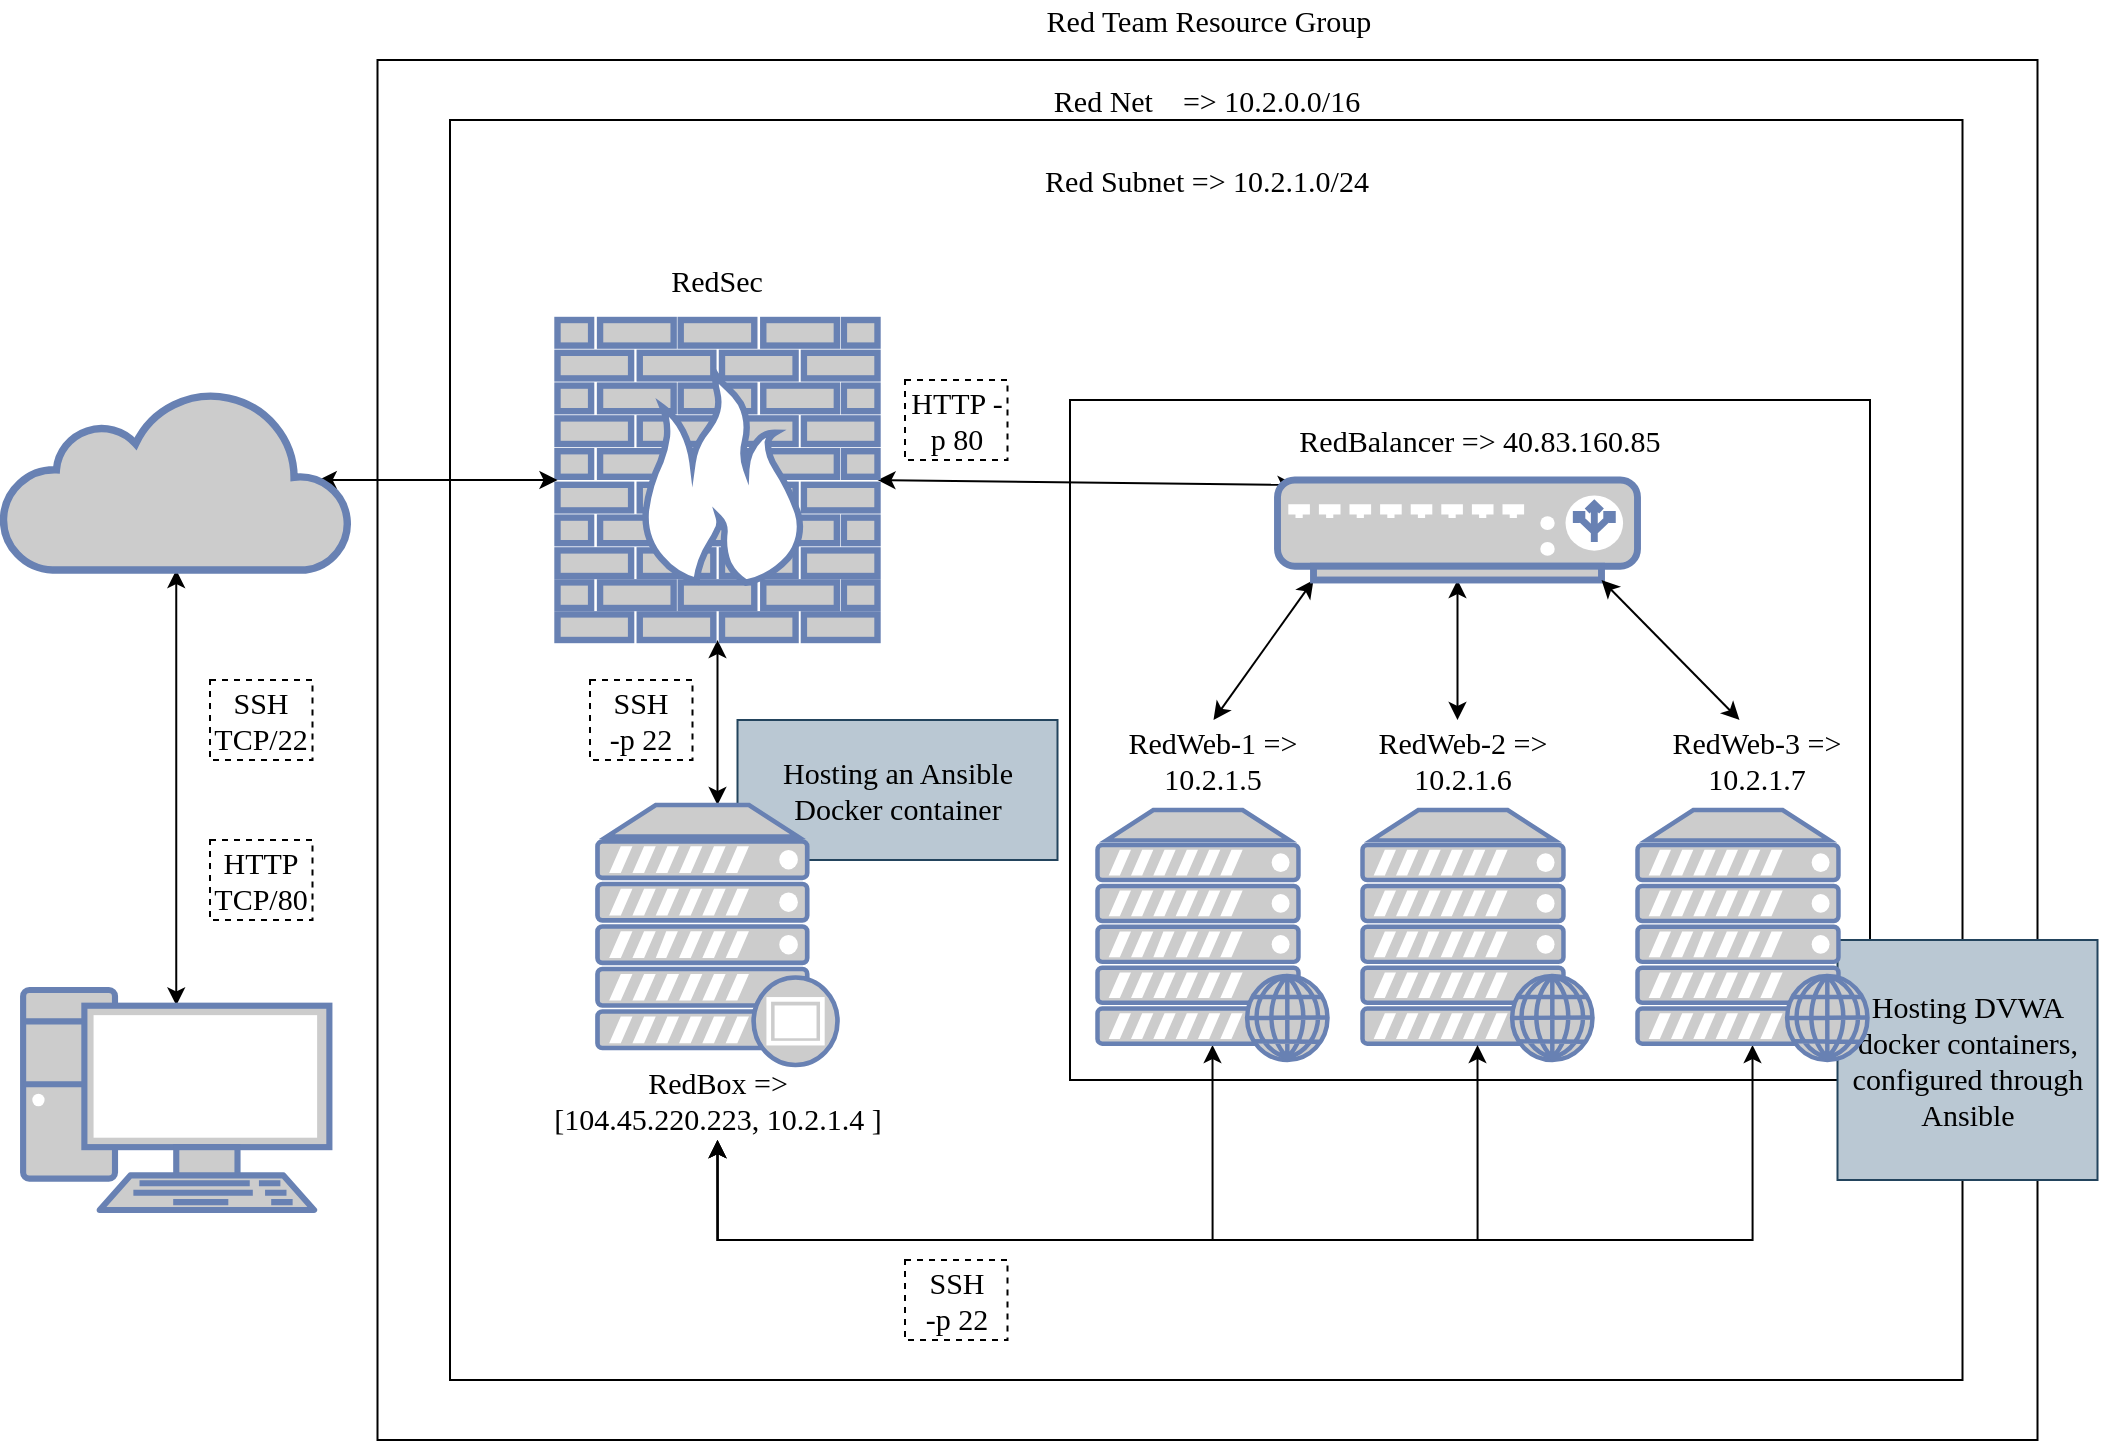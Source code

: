 <mxfile version="14.3.2" type="device"><diagram name="Page-1" id="822b0af5-4adb-64df-f703-e8dfc1f81529"><mxGraphModel dx="720" dy="706" grid="1" gridSize="10" guides="1" tooltips="1" connect="1" arrows="1" fold="1" page="1" pageScale="1" pageWidth="1100" pageHeight="850" background="#ffffff" math="0" shadow="0"><root><mxCell id="0"/><mxCell id="1" parent="0"/><mxCell id="WpkwkyCzeRa4HtrUkuCP-1" value="" style="rounded=0;whiteSpace=wrap;html=1;fillColor=none;" parent="1" vertex="1"><mxGeometry x="203.75" y="90" width="830" height="690" as="geometry"/></mxCell><mxCell id="GQecZ_sLpfjgG5mh4htg-2" value="" style="rounded=0;whiteSpace=wrap;html=1;fillColor=none;" parent="1" vertex="1"><mxGeometry x="240" y="120" width="756.25" height="630" as="geometry"/></mxCell><mxCell id="GQecZ_sLpfjgG5mh4htg-41" value="" style="rounded=0;whiteSpace=wrap;html=1;fontFamily=Fira Code Retina;fontSource=https%3A%2F%2Ffonts.googleapis.com%2Fcss%3Ffamily%3DFira%2BCode%2BRetina;fontSize=15;fillColor=none;" parent="1" vertex="1"><mxGeometry x="550" y="260" width="400" height="340" as="geometry"/></mxCell><mxCell id="GQecZ_sLpfjgG5mh4htg-39" value="&lt;font face=&quot;Fira Code Retina&quot;&gt;&lt;span style=&quot;font-size: 15px&quot;&gt;Hosting DVWA docker containers, configured through Ansible&lt;/span&gt;&lt;/font&gt;" style="text;html=1;align=center;verticalAlign=middle;whiteSpace=wrap;rounded=0;fillColor=#bac8d3;strokeColor=#23445d;" parent="1" vertex="1"><mxGeometry x="933.75" y="530" width="130" height="120" as="geometry"/></mxCell><mxCell id="GQecZ_sLpfjgG5mh4htg-38" value="&lt;font face=&quot;Fira Code Retina&quot;&gt;&lt;span style=&quot;font-size: 15px&quot;&gt;Hosting an Ansible Docker container&lt;/span&gt;&lt;/font&gt;" style="text;html=1;align=center;verticalAlign=middle;whiteSpace=wrap;rounded=0;fillColor=#bac8d3;strokeColor=#23445d;" parent="1" vertex="1"><mxGeometry x="383.75" y="420" width="160" height="70" as="geometry"/></mxCell><mxCell id="GQecZ_sLpfjgG5mh4htg-3" value="&lt;div style=&quot;text-align: justify; font-size: 15px;&quot;&gt;&lt;span style=&quot;font-size: 15px;&quot;&gt;Red Team Resource Group&lt;/span&gt;&lt;/div&gt;" style="text;html=1;strokeColor=none;fillColor=none;align=center;verticalAlign=middle;whiteSpace=wrap;rounded=0;fontSize=15;fontFamily=Fira Code Retina;fontSource=https%3A%2F%2Ffonts.googleapis.com%2Fcss%3Ffamily%3DFira%2BCode%2BRetina;" parent="1" vertex="1"><mxGeometry x="467.5" y="60" width="302.5" height="20" as="geometry"/></mxCell><mxCell id="GQecZ_sLpfjgG5mh4htg-4" value="&lt;font data-font-src=&quot;https://fonts.googleapis.com/css?family=Fira+Code+Retina&quot; style=&quot;font-size: 15px;&quot;&gt;Red Net&amp;nbsp; &amp;nbsp; =&amp;gt; 10.2.0.0/16&lt;/font&gt;" style="text;html=1;strokeColor=none;fillColor=none;align=center;verticalAlign=middle;whiteSpace=wrap;rounded=0;fontSize=15;fontFamily=Fira Code Retina;fontSource=https%3A%2F%2Ffonts.googleapis.com%2Fcss%3Ffamily%3DFira%2BCode%2BRetina;" parent="1" vertex="1"><mxGeometry x="486.25" y="100" width="265" height="20" as="geometry"/></mxCell><mxCell id="GQecZ_sLpfjgG5mh4htg-6" value="&lt;font data-font-src=&quot;https://fonts.googleapis.com/css?family=Fira+Code+Retina&quot; style=&quot;font-size: 15px;&quot;&gt;Red Subnet =&amp;gt; 10.2.1.0/24&lt;/font&gt;" style="text;html=1;strokeColor=none;fillColor=none;align=center;verticalAlign=middle;whiteSpace=wrap;rounded=0;fontSize=15;fontFamily=Fira Code Retina;fontSource=https%3A%2F%2Ffonts.googleapis.com%2Fcss%3Ffamily%3DFira%2BCode%2BRetina;" parent="1" vertex="1"><mxGeometry x="491.25" y="140" width="255" height="20" as="geometry"/></mxCell><mxCell id="GQecZ_sLpfjgG5mh4htg-25" style="edgeStyle=none;rounded=0;orthogonalLoop=1;jettySize=auto;html=1;exitX=1;exitY=0.5;exitDx=0;exitDy=0;exitPerimeter=0;entryX=0.05;entryY=0.05;entryDx=0;entryDy=0;entryPerimeter=0;startArrow=classic;startFill=1;endArrow=classic;endFill=1;" parent="1" source="GQecZ_sLpfjgG5mh4htg-7" target="GQecZ_sLpfjgG5mh4htg-8" edge="1"><mxGeometry relative="1" as="geometry"/></mxCell><mxCell id="GQecZ_sLpfjgG5mh4htg-30" style="edgeStyle=none;rounded=0;orthogonalLoop=1;jettySize=auto;html=1;exitX=0.5;exitY=1;exitDx=0;exitDy=0;exitPerimeter=0;startArrow=classic;startFill=1;endArrow=classic;endFill=1;" parent="1" source="GQecZ_sLpfjgG5mh4htg-7" target="GQecZ_sLpfjgG5mh4htg-29" edge="1"><mxGeometry relative="1" as="geometry"/></mxCell><mxCell id="GQecZ_sLpfjgG5mh4htg-7" value="" style="fontColor=#0066CC;verticalAlign=top;verticalLabelPosition=bottom;labelPosition=center;align=center;html=1;outlineConnect=0;fillColor=#CCCCCC;strokeColor=#6881B3;gradientColor=none;gradientDirection=north;strokeWidth=2;shape=mxgraph.networks.firewall;" parent="1" vertex="1"><mxGeometry x="293.75" y="220" width="160" height="160" as="geometry"/></mxCell><mxCell id="GQecZ_sLpfjgG5mh4htg-22" style="rounded=0;orthogonalLoop=1;jettySize=auto;html=1;exitX=0.5;exitY=1;exitDx=0;exitDy=0;exitPerimeter=0;verticalAlign=bottom;endArrow=classic;endFill=1;startArrow=classic;startFill=1;" parent="1" source="GQecZ_sLpfjgG5mh4htg-8" edge="1"><mxGeometry relative="1" as="geometry"><mxPoint x="743.75" y="420" as="targetPoint"/></mxGeometry></mxCell><mxCell id="GQecZ_sLpfjgG5mh4htg-23" style="rounded=0;orthogonalLoop=1;jettySize=auto;html=1;exitX=0.1;exitY=1;exitDx=0;exitDy=0;exitPerimeter=0;verticalAlign=bottom;endArrow=classic;endFill=1;startArrow=classic;startFill=1;" parent="1" source="GQecZ_sLpfjgG5mh4htg-8" edge="1"><mxGeometry relative="1" as="geometry"><mxPoint x="621.75" y="420" as="targetPoint"/></mxGeometry></mxCell><mxCell id="GQecZ_sLpfjgG5mh4htg-8" value="" style="fontColor=#0066CC;verticalAlign=top;verticalLabelPosition=bottom;labelPosition=center;align=center;html=1;outlineConnect=0;fillColor=#CCCCCC;strokeColor=#6881B3;gradientColor=none;gradientDirection=north;strokeWidth=2;shape=mxgraph.networks.load_balancer;" parent="1" vertex="1"><mxGeometry x="653.75" y="300" width="180" height="50" as="geometry"/></mxCell><mxCell id="GQecZ_sLpfjgG5mh4htg-15" value="" style="fontColor=#0066CC;verticalAlign=top;verticalLabelPosition=bottom;labelPosition=center;align=center;html=1;outlineConnect=0;fillColor=#CCCCCC;strokeColor=#6881B3;gradientColor=none;gradientDirection=north;strokeWidth=2;shape=mxgraph.networks.web_server;" parent="1" vertex="1"><mxGeometry x="696.25" y="465" width="115" height="125" as="geometry"/></mxCell><mxCell id="GQecZ_sLpfjgG5mh4htg-34" style="edgeStyle=orthogonalEdgeStyle;rounded=0;orthogonalLoop=1;jettySize=auto;html=1;exitX=0.5;exitY=0.94;exitDx=0;exitDy=0;exitPerimeter=0;startArrow=classic;startFill=1;endArrow=classic;endFill=1;" parent="1" source="GQecZ_sLpfjgG5mh4htg-16" edge="1"><mxGeometry relative="1" as="geometry"><mxPoint x="373.75" y="630" as="targetPoint"/><Array as="points"><mxPoint x="890.75" y="680"/><mxPoint x="373.75" y="680"/></Array></mxGeometry></mxCell><mxCell id="GQecZ_sLpfjgG5mh4htg-16" value="" style="fontColor=#0066CC;verticalAlign=top;verticalLabelPosition=bottom;labelPosition=center;align=center;html=1;outlineConnect=0;fillColor=#CCCCCC;strokeColor=#6881B3;gradientColor=none;gradientDirection=north;strokeWidth=2;shape=mxgraph.networks.web_server;" parent="1" vertex="1"><mxGeometry x="833.75" y="465" width="115" height="125" as="geometry"/></mxCell><mxCell id="GQecZ_sLpfjgG5mh4htg-35" style="edgeStyle=orthogonalEdgeStyle;rounded=0;orthogonalLoop=1;jettySize=auto;html=1;exitX=0.5;exitY=0.94;exitDx=0;exitDy=0;exitPerimeter=0;startArrow=classic;startFill=1;endArrow=classic;endFill=1;" parent="1" source="GQecZ_sLpfjgG5mh4htg-17" edge="1"><mxGeometry relative="1" as="geometry"><mxPoint x="373.75" y="630" as="targetPoint"/><Array as="points"><mxPoint x="620.75" y="680"/><mxPoint x="373.75" y="680"/></Array></mxGeometry></mxCell><mxCell id="GQecZ_sLpfjgG5mh4htg-17" value="" style="fontColor=#0066CC;verticalAlign=top;verticalLabelPosition=bottom;labelPosition=center;align=center;html=1;outlineConnect=0;fillColor=#CCCCCC;strokeColor=#6881B3;gradientColor=none;gradientDirection=north;strokeWidth=2;shape=mxgraph.networks.web_server;" parent="1" vertex="1"><mxGeometry x="563.75" y="465" width="115" height="125" as="geometry"/></mxCell><mxCell id="GQecZ_sLpfjgG5mh4htg-19" value="&lt;font face=&quot;Fira Code Retina&quot; data-font-src=&quot;https://fonts.googleapis.com/css?family=Fira+Code+Retina&quot; style=&quot;font-size: 15px&quot;&gt;RedWeb-1 =&amp;gt;&lt;br&gt;10.2.1.5&lt;br&gt;&lt;/font&gt;" style="text;html=1;strokeColor=none;fillColor=none;align=center;verticalAlign=middle;whiteSpace=wrap;rounded=0;" parent="1" vertex="1"><mxGeometry x="493.75" y="430" width="255" height="20" as="geometry"/></mxCell><mxCell id="GQecZ_sLpfjgG5mh4htg-20" value="&lt;font face=&quot;Fira Code Retina&quot; data-font-src=&quot;https://fonts.googleapis.com/css?family=Fira+Code+Retina&quot; style=&quot;font-size: 15px&quot;&gt;RedWeb-2 =&amp;gt;&lt;br&gt;10.2.1.6&lt;br&gt;&lt;/font&gt;" style="text;html=1;strokeColor=none;fillColor=none;align=center;verticalAlign=middle;whiteSpace=wrap;rounded=0;" parent="1" vertex="1"><mxGeometry x="618.75" y="430" width="255" height="20" as="geometry"/></mxCell><mxCell id="GQecZ_sLpfjgG5mh4htg-21" value="&lt;font face=&quot;Fira Code Retina&quot; data-font-src=&quot;https://fonts.googleapis.com/css?family=Fira+Code+Retina&quot; style=&quot;font-size: 15px&quot;&gt;RedWeb-3 =&amp;gt;&lt;br&gt;10.2.1.7&lt;br&gt;&lt;/font&gt;" style="text;html=1;strokeColor=none;fillColor=none;align=center;verticalAlign=middle;whiteSpace=wrap;rounded=0;" parent="1" vertex="1"><mxGeometry x="766.25" y="430" width="255" height="20" as="geometry"/></mxCell><mxCell id="GQecZ_sLpfjgG5mh4htg-26" value="&lt;font face=&quot;Fira Code Retina&quot; data-font-src=&quot;https://fonts.googleapis.com/css?family=Fira+Code+Retina&quot; style=&quot;font-size: 15px&quot;&gt;RedSec&lt;/font&gt;" style="text;html=1;strokeColor=none;fillColor=none;align=center;verticalAlign=middle;whiteSpace=wrap;rounded=0;" parent="1" vertex="1"><mxGeometry x="246.25" y="190" width="255" height="20" as="geometry"/></mxCell><mxCell id="GQecZ_sLpfjgG5mh4htg-27" value="&lt;font face=&quot;Fira Code Retina&quot; data-font-src=&quot;https://fonts.googleapis.com/css?family=Fira+Code+Retina&quot;&gt;&lt;font style=&quot;font-size: 15px&quot;&gt;RedBalancer =&amp;gt; 40.83.160.85&lt;/font&gt;&lt;br&gt;&lt;/font&gt;" style="text;html=1;strokeColor=none;fillColor=none;align=center;verticalAlign=middle;whiteSpace=wrap;rounded=0;" parent="1" vertex="1"><mxGeometry x="616.25" y="270" width="277.5" height="20" as="geometry"/></mxCell><mxCell id="GQecZ_sLpfjgG5mh4htg-32" style="edgeStyle=orthogonalEdgeStyle;rounded=0;orthogonalLoop=1;jettySize=auto;html=1;entryX=0.5;entryY=0.94;entryDx=0;entryDy=0;entryPerimeter=0;startArrow=classic;startFill=1;endArrow=classic;endFill=1;" parent="1" target="GQecZ_sLpfjgG5mh4htg-15" edge="1"><mxGeometry relative="1" as="geometry"><mxPoint x="373.75" y="630" as="sourcePoint"/><Array as="points"><mxPoint x="373.75" y="680"/><mxPoint x="753.75" y="680"/></Array></mxGeometry></mxCell><mxCell id="GQecZ_sLpfjgG5mh4htg-29" value="" style="fontColor=#0066CC;verticalAlign=top;verticalLabelPosition=bottom;labelPosition=center;align=center;html=1;outlineConnect=0;fillColor=#CCCCCC;strokeColor=#6881B3;gradientColor=none;gradientDirection=north;strokeWidth=2;shape=mxgraph.networks.proxy_server;" parent="1" vertex="1"><mxGeometry x="313.75" y="462.5" width="120" height="130" as="geometry"/></mxCell><mxCell id="GQecZ_sLpfjgG5mh4htg-36" value="&lt;font face=&quot;Fira Code Retina&quot; data-font-src=&quot;https://fonts.googleapis.com/css?family=Fira+Code+Retina&quot; style=&quot;font-size: 15px&quot;&gt;RedBox =&amp;gt; &lt;br&gt;[104.45.220.223, 10.2.1.4 ]&lt;/font&gt;" style="text;html=1;strokeColor=none;fillColor=none;align=center;verticalAlign=middle;whiteSpace=wrap;rounded=0;" parent="1" vertex="1"><mxGeometry x="190" y="600" width="367.5" height="20" as="geometry"/></mxCell><mxCell id="GQecZ_sLpfjgG5mh4htg-37" style="rounded=0;orthogonalLoop=1;jettySize=auto;html=1;exitX=0.9;exitY=1;exitDx=0;exitDy=0;exitPerimeter=0;verticalAlign=bottom;endArrow=classic;endFill=1;startArrow=classic;startFill=1;" parent="1" source="GQecZ_sLpfjgG5mh4htg-8" edge="1"><mxGeometry relative="1" as="geometry"><mxPoint x="884.75" y="420" as="targetPoint"/></mxGeometry></mxCell><mxCell id="GQecZ_sLpfjgG5mh4htg-50" style="edgeStyle=orthogonalEdgeStyle;rounded=0;orthogonalLoop=1;jettySize=auto;html=1;exitX=0.91;exitY=0.5;exitDx=0;exitDy=0;exitPerimeter=0;entryX=0;entryY=0.5;entryDx=0;entryDy=0;entryPerimeter=0;startArrow=classic;startFill=1;endArrow=classic;endFill=1;fontFamily=Fira Code Retina;fontSource=https%3A%2F%2Ffonts.googleapis.com%2Fcss%3Ffamily%3DFira%2BCode%2BRetina;fontSize=15;" parent="1" source="GQecZ_sLpfjgG5mh4htg-40" target="GQecZ_sLpfjgG5mh4htg-7" edge="1"><mxGeometry relative="1" as="geometry"/></mxCell><mxCell id="GQecZ_sLpfjgG5mh4htg-53" style="edgeStyle=orthogonalEdgeStyle;rounded=0;orthogonalLoop=1;jettySize=auto;html=1;exitX=0.5;exitY=1;exitDx=0;exitDy=0;exitPerimeter=0;entryX=0.5;entryY=0.07;entryDx=0;entryDy=0;entryPerimeter=0;startArrow=classic;startFill=1;endArrow=classic;endFill=1;fontFamily=Fira Code Retina;fontSource=https%3A%2F%2Ffonts.googleapis.com%2Fcss%3Ffamily%3DFira%2BCode%2BRetina;fontSize=15;" parent="1" source="GQecZ_sLpfjgG5mh4htg-40" target="GQecZ_sLpfjgG5mh4htg-52" edge="1"><mxGeometry relative="1" as="geometry"/></mxCell><mxCell id="GQecZ_sLpfjgG5mh4htg-40" value="" style="html=1;outlineConnect=0;fillColor=#CCCCCC;strokeColor=#6881B3;gradientColor=none;gradientDirection=north;strokeWidth=2;shape=mxgraph.networks.cloud;fontColor=#ffffff;" parent="1" vertex="1"><mxGeometry x="16.25" y="255" width="173.75" height="90" as="geometry"/></mxCell><mxCell id="GQecZ_sLpfjgG5mh4htg-43" value="HTTP -p 80" style="text;html=1;fillColor=none;align=center;verticalAlign=middle;whiteSpace=wrap;rounded=0;fontSize=15;fontFamily=Fira Code Retina;fontSource=https%3A%2F%2Ffonts.googleapis.com%2Fcss%3Ffamily%3DFira%2BCode%2BRetina;strokeColor=#000000;dashed=1;" parent="1" vertex="1"><mxGeometry x="467.5" y="250" width="51.25" height="40" as="geometry"/></mxCell><mxCell id="GQecZ_sLpfjgG5mh4htg-46" value="SSH&lt;br&gt;-p 22" style="text;html=1;fillColor=none;align=center;verticalAlign=middle;whiteSpace=wrap;rounded=0;fontSize=15;fontFamily=Fira Code Retina;fontSource=https%3A%2F%2Ffonts.googleapis.com%2Fcss%3Ffamily%3DFira%2BCode%2BRetina;strokeColor=#000000;dashed=1;" parent="1" vertex="1"><mxGeometry x="310" y="400" width="51.25" height="40" as="geometry"/></mxCell><mxCell id="GQecZ_sLpfjgG5mh4htg-47" value="SSH&lt;br&gt;-p 22" style="text;html=1;fillColor=none;align=center;verticalAlign=middle;whiteSpace=wrap;rounded=0;fontSize=15;fontFamily=Fira Code Retina;fontSource=https%3A%2F%2Ffonts.googleapis.com%2Fcss%3Ffamily%3DFira%2BCode%2BRetina;strokeColor=#000000;dashed=1;" parent="1" vertex="1"><mxGeometry x="467.5" y="690" width="51.25" height="40" as="geometry"/></mxCell><mxCell id="GQecZ_sLpfjgG5mh4htg-52" value="" style="fontColor=#0066CC;verticalAlign=top;verticalLabelPosition=bottom;labelPosition=center;align=center;html=1;outlineConnect=0;fillColor=#CCCCCC;strokeColor=#6881B3;gradientColor=none;gradientDirection=north;strokeWidth=2;shape=mxgraph.networks.pc;" parent="1" vertex="1"><mxGeometry x="26.56" y="555" width="153.13" height="110" as="geometry"/></mxCell><mxCell id="GQecZ_sLpfjgG5mh4htg-54" value="SSH&lt;br&gt;TCP/22" style="text;html=1;fillColor=none;align=center;verticalAlign=middle;whiteSpace=wrap;rounded=0;fontSize=15;fontFamily=Fira Code Retina;fontSource=https%3A%2F%2Ffonts.googleapis.com%2Fcss%3Ffamily%3DFira%2BCode%2BRetina;strokeColor=#000000;dashed=1;" parent="1" vertex="1"><mxGeometry x="120" y="400" width="51.25" height="40" as="geometry"/></mxCell><mxCell id="GQecZ_sLpfjgG5mh4htg-56" value="HTTP&lt;br&gt;TCP/80" style="text;html=1;fillColor=none;align=center;verticalAlign=middle;whiteSpace=wrap;rounded=0;fontSize=15;fontFamily=Fira Code Retina;fontSource=https%3A%2F%2Ffonts.googleapis.com%2Fcss%3Ffamily%3DFira%2BCode%2BRetina;strokeColor=#000000;dashed=1;" parent="1" vertex="1"><mxGeometry x="120" y="480" width="51.25" height="40" as="geometry"/></mxCell></root></mxGraphModel></diagram></mxfile>